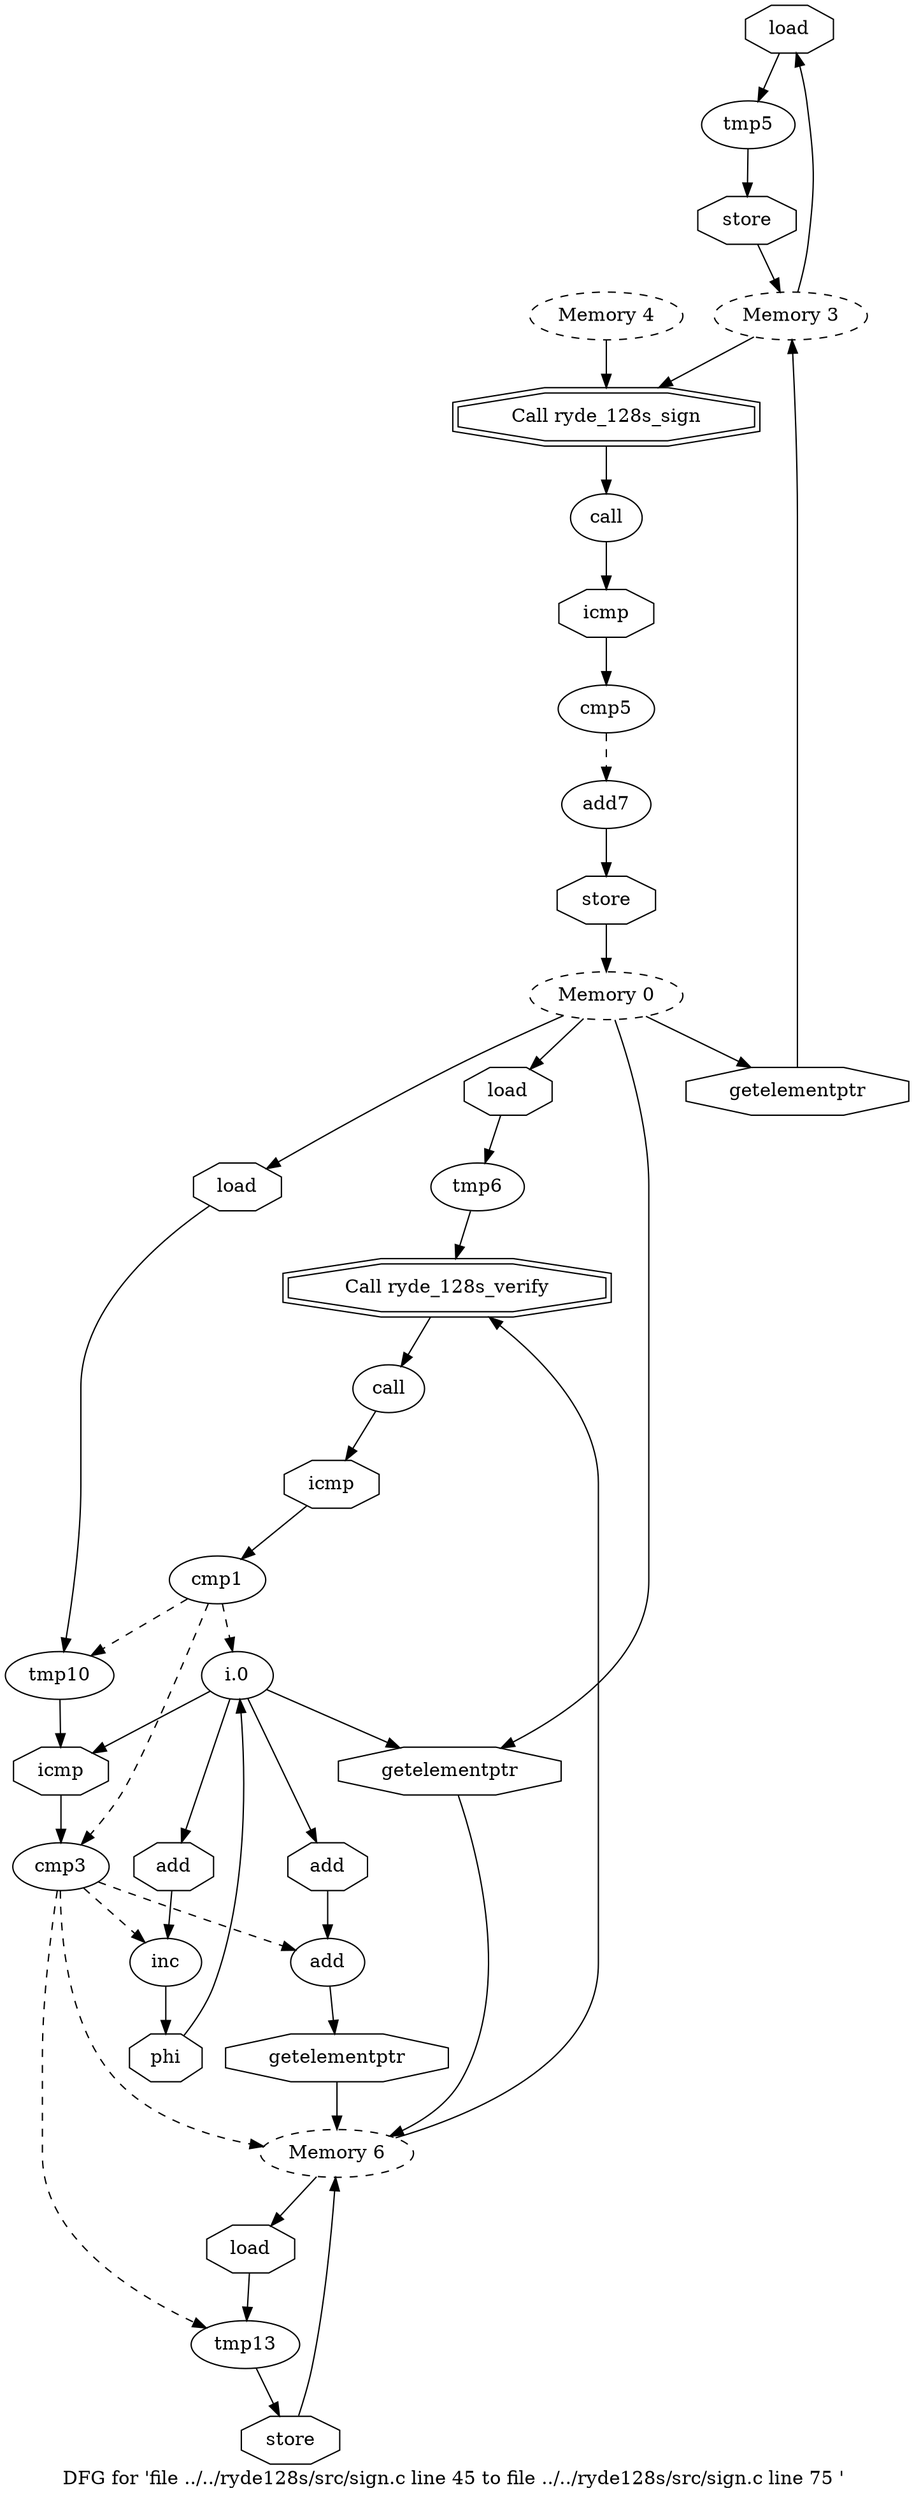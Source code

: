 digraph "DFG for 'file ../../ryde128s/src/sign.c line 45 to file ../../ryde128s/src/sign.c line 75 '  "{
label="DFG for 'file ../../ryde128s/src/sign.c line 45 to file ../../ryde128s/src/sign.c line 75 ' ";
node_151[shape=octagon,style=solid,label="load"]
node_150[shape=ellipse,style=solid,label="tmp5"]
"node_151"->"node_150"
node_152[shape=octagon,style=solid,label="store"]
"node_150"->"node_152"
node_149[shape=ellipse,style=dashed,label="Memory 0"]
node_148[shape=octagon,style=solid,label="getelementptr"]
"node_149"->"node_148"
node_162[shape=octagon,style=solid,label="load"]
"node_149"->"node_162"
node_172[shape=octagon,style=solid,label="load"]
"node_149"->"node_172"
node_180[shape=octagon,style=solid,label="getelementptr"]
"node_149"->"node_180"
node_147[shape=ellipse,style=dashed,label="Memory 3"]
"node_148"->"node_147"
"node_147"->"node_151"
node_154[shape=doubleoctagon,style=solid,label="Call ryde_128s_sign"]
"node_147"->"node_154"
"node_152"->"node_147"
node_153[shape=ellipse,style=solid,label="call"]
node_157[shape=octagon,style=solid,label="icmp"]
"node_153"->"node_157"
"node_154"->"node_153"
node_155[shape=ellipse,style=dashed,label="Memory 4"]
"node_155"->"node_154"
node_156[shape=ellipse,style=solid,label="cmp5"]
node_158[shape=ellipse,style=solid,label="add7"]
"node_156"->"node_158" [style=dashed]
"node_157"->"node_156"
node_159[shape=octagon,style=solid,label="store"]
"node_158"->"node_159"
"node_159"->"node_149"
node_160[shape=ellipse,style=dashed,label="Memory 6"]
node_164[shape=doubleoctagon,style=solid,label="Call ryde_128s_verify"]
"node_160"->"node_164"
node_179[shape=octagon,style=solid,label="load"]
"node_160"->"node_179"
node_161[shape=ellipse,style=solid,label="tmp6"]
"node_161"->"node_164"
"node_162"->"node_161"
node_163[shape=ellipse,style=solid,label="call"]
node_166[shape=octagon,style=solid,label="icmp"]
"node_163"->"node_166"
"node_164"->"node_163"
node_165[shape=ellipse,style=solid,label="cmp1"]
node_167[shape=ellipse,style=solid,label="i.0"]
"node_165"->"node_167" [style=dashed]
node_171[shape=ellipse,style=solid,label="tmp10"]
"node_165"->"node_171" [style=dashed]
node_173[shape=ellipse,style=solid,label="cmp3"]
"node_165"->"node_173" [style=dashed]
"node_166"->"node_165"
node_170[shape=octagon,style=solid,label="add"]
"node_167"->"node_170"
node_174[shape=octagon,style=solid,label="icmp"]
"node_167"->"node_174"
node_176[shape=octagon,style=solid,label="add"]
"node_167"->"node_176"
"node_167"->"node_180"
node_168[shape=octagon,style=solid,label="phi"]
"node_168"->"node_167"
node_169[shape=ellipse,style=solid,label="inc"]
"node_169"->"node_168"
"node_170"->"node_169"
"node_171"->"node_174"
"node_172"->"node_171"
"node_173"->"node_160" [style=dashed]
"node_173"->"node_169" [style=dashed]
node_175[shape=ellipse,style=solid,label="add"]
"node_173"->"node_175" [style=dashed]
node_178[shape=ellipse,style=solid,label="tmp13"]
"node_173"->"node_178" [style=dashed]
"node_174"->"node_173"
node_177[shape=octagon,style=solid,label="getelementptr"]
"node_175"->"node_177"
"node_176"->"node_175"
"node_177"->"node_160"
node_181[shape=octagon,style=solid,label="store"]
"node_178"->"node_181"
"node_179"->"node_178"
"node_180"->"node_160"
"node_181"->"node_160"
}

